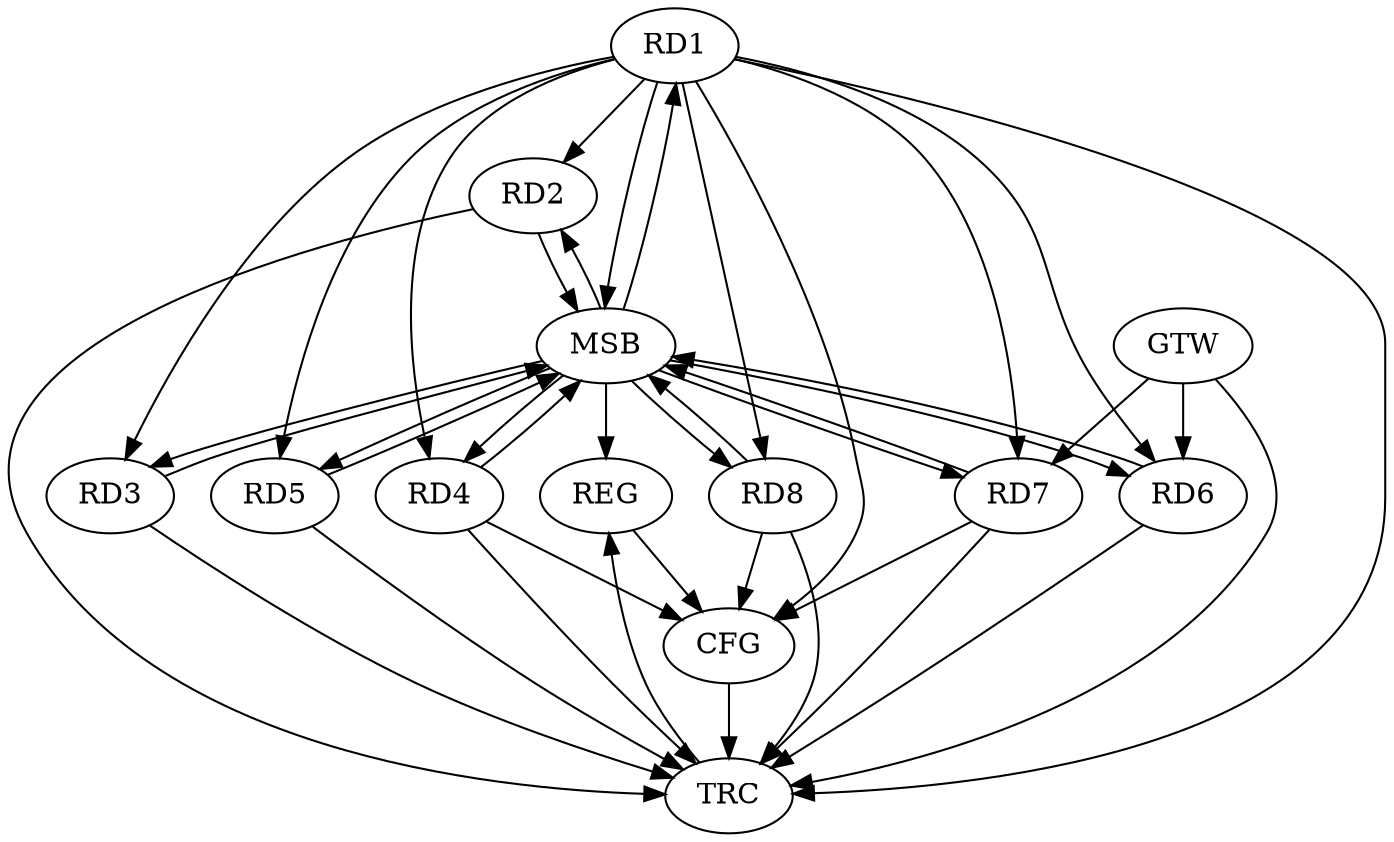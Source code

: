 strict digraph G {
  RD1 [ label="RD1" ];
  RD2 [ label="RD2" ];
  RD3 [ label="RD3" ];
  RD4 [ label="RD4" ];
  RD5 [ label="RD5" ];
  RD6 [ label="RD6" ];
  RD7 [ label="RD7" ];
  RD8 [ label="RD8" ];
  GTW [ label="GTW" ];
  REG [ label="REG" ];
  MSB [ label="MSB" ];
  CFG [ label="CFG" ];
  TRC [ label="TRC" ];
  GTW -> RD7;
  GTW -> RD6;
  RD1 -> MSB;
  MSB -> RD7;
  MSB -> REG;
  RD2 -> MSB;
  MSB -> RD4;
  RD3 -> MSB;
  RD4 -> MSB;
  MSB -> RD5;
  RD5 -> MSB;
  MSB -> RD1;
  MSB -> RD6;
  RD6 -> MSB;
  MSB -> RD3;
  RD7 -> MSB;
  MSB -> RD2;
  MSB -> RD8;
  RD8 -> MSB;
  RD8 -> CFG;
  RD4 -> CFG;
  RD1 -> CFG;
  RD7 -> CFG;
  REG -> CFG;
  RD1 -> TRC;
  RD2 -> TRC;
  RD3 -> TRC;
  RD4 -> TRC;
  RD5 -> TRC;
  RD6 -> TRC;
  RD7 -> TRC;
  RD8 -> TRC;
  GTW -> TRC;
  CFG -> TRC;
  TRC -> REG;
  RD1 -> RD6;
  RD1 -> RD4;
  RD1 -> RD8;
  RD1 -> RD5;
  RD1 -> RD7;
  RD1 -> RD2;
  RD1 -> RD3;
}
